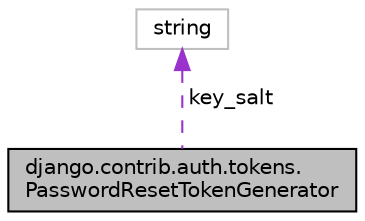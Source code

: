 digraph "django.contrib.auth.tokens.PasswordResetTokenGenerator"
{
 // LATEX_PDF_SIZE
  edge [fontname="Helvetica",fontsize="10",labelfontname="Helvetica",labelfontsize="10"];
  node [fontname="Helvetica",fontsize="10",shape=record];
  Node1 [label="django.contrib.auth.tokens.\lPasswordResetTokenGenerator",height=0.2,width=0.4,color="black", fillcolor="grey75", style="filled", fontcolor="black",tooltip=" "];
  Node2 -> Node1 [dir="back",color="darkorchid3",fontsize="10",style="dashed",label=" key_salt" ];
  Node2 [label="string",height=0.2,width=0.4,color="grey75", fillcolor="white", style="filled",tooltip=" "];
}
